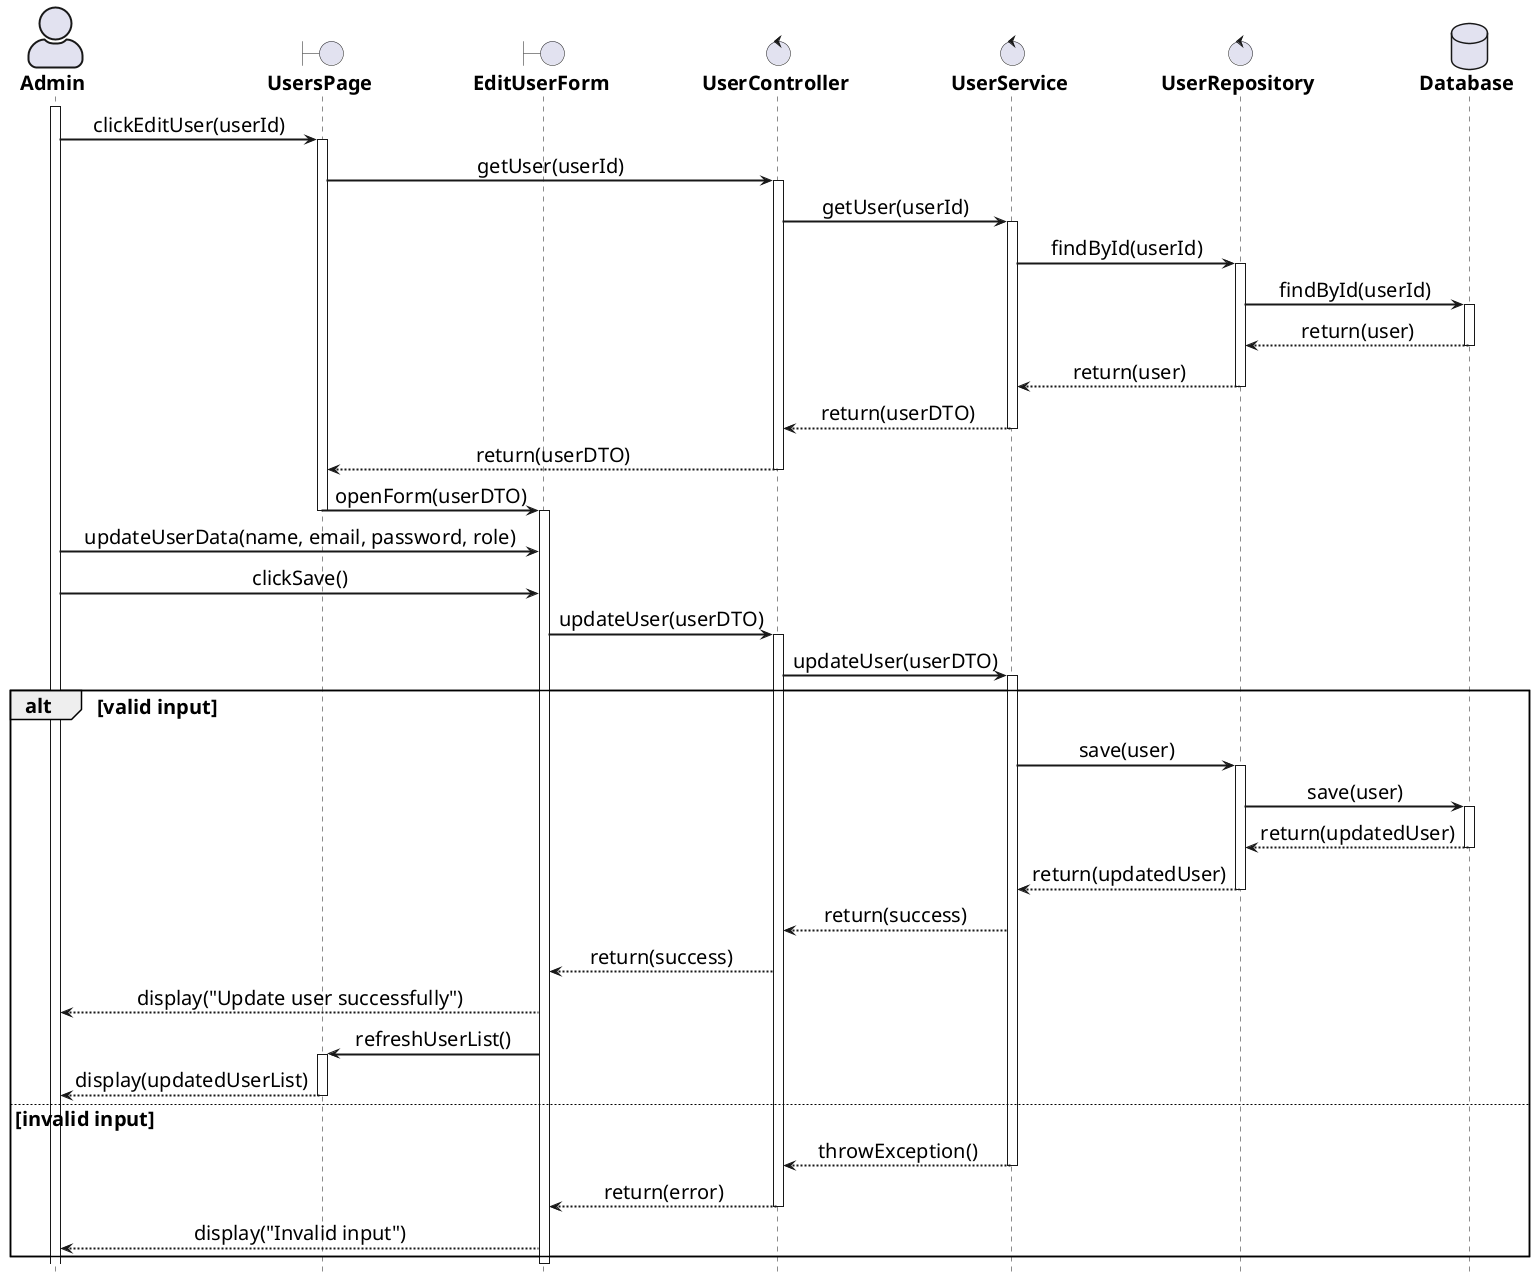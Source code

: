 @startuml

' General configuration
skinparam defaultFontSize 20
skinparam sequenceMessageAlign center

' Actor style configuration
skinparam actorStyle awesome

' Arrow and border thickness configuration
skinparam {
    ArrowThickness 2
    ParticipantBorderThickness 2
    ActorBorderThickness 2
    LifeLineBorderThickness 2
    ActivationBorderThickness 2
}

' Life line color configuration
skinparam LifeLineBorderColor black

' Font style configuration for components
skinparam {
    actorFontStyle bold
    boundaryFontStyle bold
    controlFontStyle bold
    entityFontStyle bold
    databaseFontStyle bold
}

' Define components
actor "Admin" as admin
boundary "UsersPage" as usersPage
boundary "EditUserForm" as editForm
control "UserController" as controller
control "UserService" as service
control "UserRepository" as repo
database "Database" as db

' Start processing flow
activate admin

admin -> usersPage: clickEditUser(userId)
activate usersPage

usersPage -> controller: getUser(userId)
activate controller

controller -> service: getUser(userId)
activate service

service -> repo: findById(userId)
activate repo
repo -> db: findById(userId)
activate db
db --> repo: return(user)
deactivate db
repo --> service: return(user)
deactivate repo

service --> controller: return(userDTO)
deactivate service

controller --> usersPage: return(userDTO)
deactivate controller

usersPage -> editForm: openForm(userDTO)
deactivate usersPage
activate editForm

admin -> editForm: updateUserData(name, email, password, role)
admin -> editForm: clickSave()

editForm -> controller: updateUser(userDTO)
activate controller

controller -> service: updateUser(userDTO)
activate service

alt valid input
    service -> repo: save(user)
    activate repo
    repo -> db: save(user)
    activate db
    db --> repo: return(updatedUser)
    deactivate db
    repo --> service: return(updatedUser)
    deactivate repo
    
    service --> controller: return(success)
    controller --> editForm: return(success)
    editForm --> admin: display("Update user successfully")
    
    editForm -> usersPage: refreshUserList()
    activate usersPage
    usersPage --> admin: display(updatedUserList)
    deactivate usersPage
else invalid input
    service --> controller: throwException()
    deactivate service
    controller --> editForm: return(error)
    deactivate controller
    editForm --> admin: display("Invalid input")
end

deactivate editForm

hide footbox
@enduml